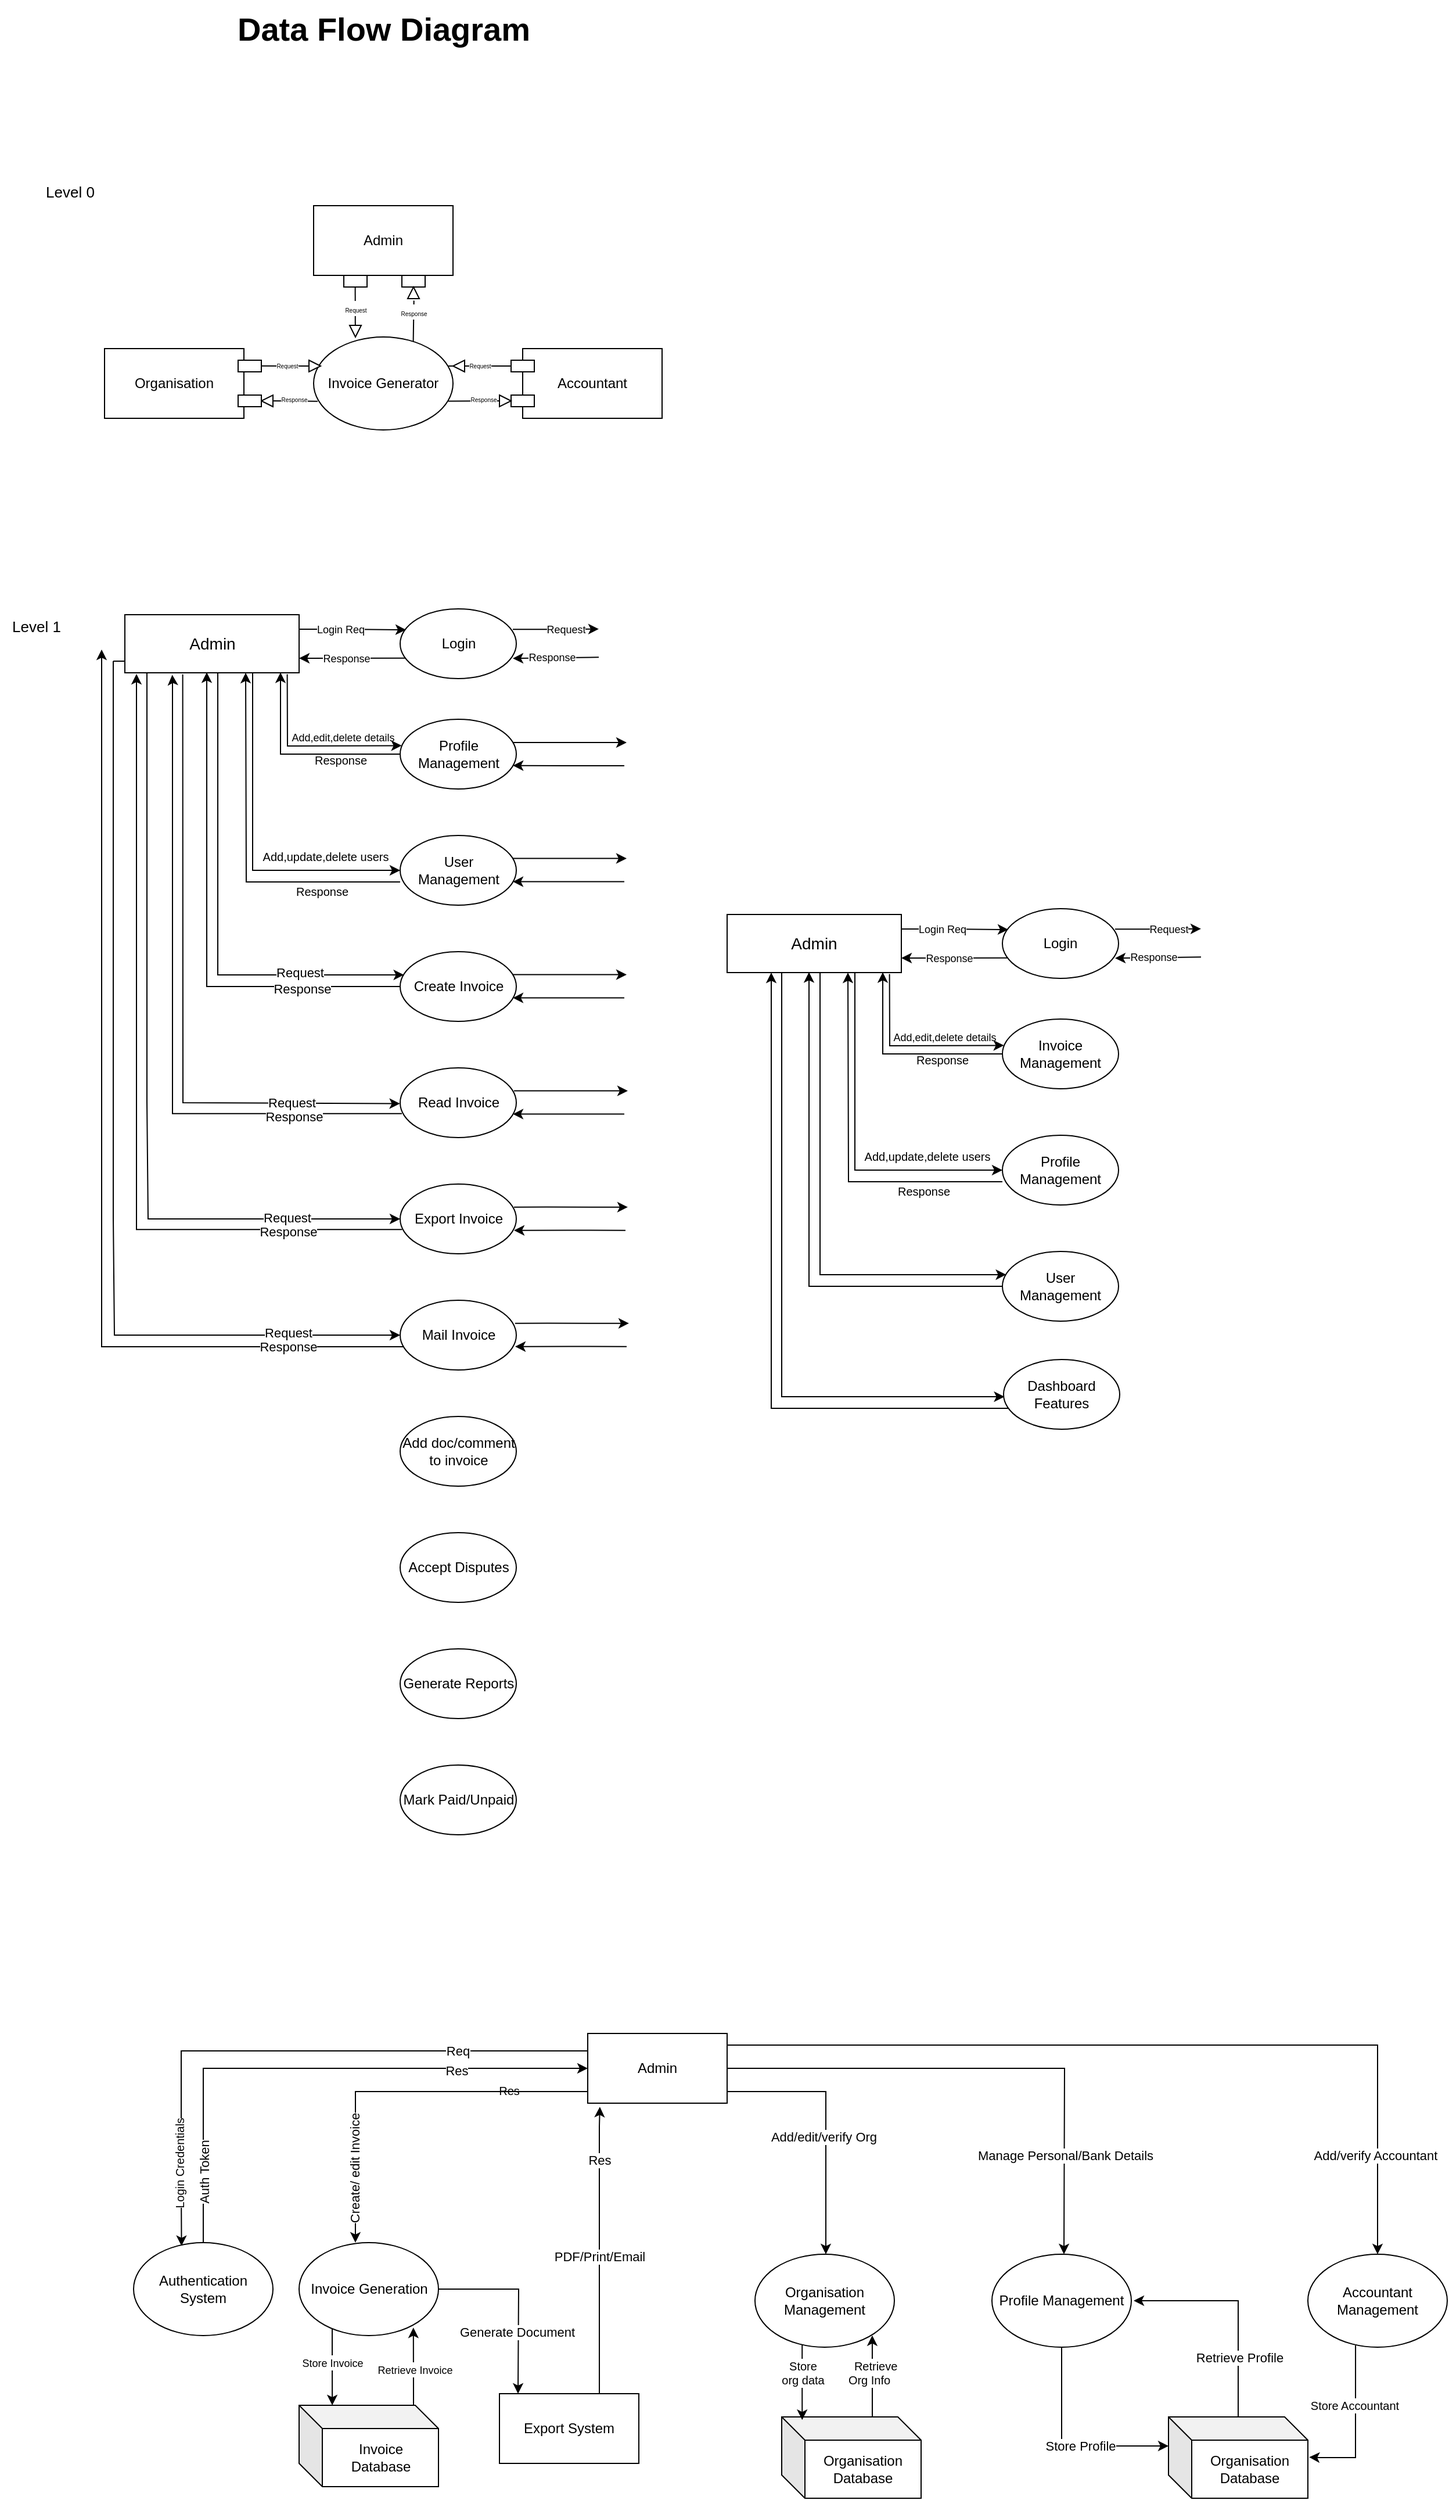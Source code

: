 <mxfile version="24.8.6">
  <diagram name="Page-1" id="Lyzm024iycyiwe9EKYkh">
    <mxGraphModel dx="1247" dy="695" grid="1" gridSize="10" guides="1" tooltips="1" connect="1" arrows="1" fold="1" page="1" pageScale="1" pageWidth="827" pageHeight="1169" math="0" shadow="0">
      <root>
        <mxCell id="0" />
        <mxCell id="1" parent="0" />
        <mxCell id="q8f1wnlti2UKm0CjRqSI-2" value="Invoice Generator" style="ellipse;whiteSpace=wrap;html=1;" parent="1" vertex="1">
          <mxGeometry x="354" y="350" width="120" height="80" as="geometry" />
        </mxCell>
        <mxCell id="q8f1wnlti2UKm0CjRqSI-3" value="Accountant" style="rounded=0;whiteSpace=wrap;html=1;" parent="1" vertex="1">
          <mxGeometry x="534" y="360" width="120" height="60" as="geometry" />
        </mxCell>
        <mxCell id="q8f1wnlti2UKm0CjRqSI-4" value="Organisation" style="rounded=0;whiteSpace=wrap;html=1;" parent="1" vertex="1">
          <mxGeometry x="174" y="360" width="120" height="60" as="geometry" />
        </mxCell>
        <mxCell id="q8f1wnlti2UKm0CjRqSI-5" value="Admin" style="rounded=0;whiteSpace=wrap;html=1;" parent="1" vertex="1">
          <mxGeometry x="354" y="237" width="120" height="60" as="geometry" />
        </mxCell>
        <mxCell id="q8f1wnlti2UKm0CjRqSI-7" value="" style="endArrow=none;html=1;rounded=0;entryX=0.029;entryY=0.692;entryDx=0;entryDy=0;entryPerimeter=0;exitX=0;exitY=0.5;exitDx=0;exitDy=0;" parent="1" source="T4crK0wRB-NICKtuuCVh-29" target="q8f1wnlti2UKm0CjRqSI-2" edge="1">
          <mxGeometry width="50" height="50" relative="1" as="geometry">
            <mxPoint x="310" y="400" as="sourcePoint" />
            <mxPoint x="304" y="400" as="targetPoint" />
          </mxGeometry>
        </mxCell>
        <mxCell id="q8f1wnlti2UKm0CjRqSI-10" value="&lt;font style=&quot;font-size: 5px;&quot;&gt;Response&lt;/font&gt;" style="edgeLabel;html=1;align=center;verticalAlign=middle;resizable=0;points=[];" parent="q8f1wnlti2UKm0CjRqSI-7" vertex="1" connectable="0">
          <mxGeometry x="-0.056" relative="1" as="geometry">
            <mxPoint y="-3" as="offset" />
          </mxGeometry>
        </mxCell>
        <mxCell id="q8f1wnlti2UKm0CjRqSI-12" value="" style="endArrow=none;html=1;rounded=0;entryX=0.016;entryY=0.621;entryDx=0;entryDy=0;entryPerimeter=0;exitX=0.966;exitY=0.69;exitDx=0;exitDy=0;exitPerimeter=0;" parent="1" edge="1" source="q8f1wnlti2UKm0CjRqSI-2">
          <mxGeometry width="50" height="50" relative="1" as="geometry">
            <mxPoint x="500" y="400" as="sourcePoint" />
            <mxPoint x="534" y="404.9" as="targetPoint" />
          </mxGeometry>
        </mxCell>
        <mxCell id="q8f1wnlti2UKm0CjRqSI-13" value="&lt;font style=&quot;font-size: 5px;&quot;&gt;Response&lt;/font&gt;" style="edgeLabel;html=1;align=center;verticalAlign=middle;resizable=0;points=[];" parent="q8f1wnlti2UKm0CjRqSI-12" vertex="1" connectable="0">
          <mxGeometry x="-0.056" relative="1" as="geometry">
            <mxPoint y="-3" as="offset" />
          </mxGeometry>
        </mxCell>
        <mxCell id="q8f1wnlti2UKm0CjRqSI-14" value="" style="endArrow=none;html=1;rounded=0;exitX=0.967;exitY=0.312;exitDx=0;exitDy=0;exitPerimeter=0;" parent="1" edge="1" source="q8f1wnlti2UKm0CjRqSI-2">
          <mxGeometry width="50" height="50" relative="1" as="geometry">
            <mxPoint x="464" y="374.96" as="sourcePoint" />
            <mxPoint x="524" y="375.04" as="targetPoint" />
          </mxGeometry>
        </mxCell>
        <mxCell id="q8f1wnlti2UKm0CjRqSI-15" value="&lt;font style=&quot;font-size: 5px;&quot;&gt;Request&lt;/font&gt;" style="edgeLabel;html=1;align=center;verticalAlign=middle;resizable=0;points=[];" parent="q8f1wnlti2UKm0CjRqSI-14" vertex="1" connectable="0">
          <mxGeometry x="-0.005" relative="1" as="geometry">
            <mxPoint y="-2" as="offset" />
          </mxGeometry>
        </mxCell>
        <mxCell id="q8f1wnlti2UKm0CjRqSI-18" value="" style="endArrow=none;html=1;rounded=0;exitX=0.375;exitY=-0.017;exitDx=0;exitDy=0;exitPerimeter=0;entryX=0.374;entryY=1.009;entryDx=0;entryDy=0;entryPerimeter=0;" parent="1" edge="1">
          <mxGeometry width="50" height="50" relative="1" as="geometry">
            <mxPoint x="389.92" y="348.1" as="sourcePoint" />
            <mxPoint x="389.8" y="302.0" as="targetPoint" />
          </mxGeometry>
        </mxCell>
        <mxCell id="q8f1wnlti2UKm0CjRqSI-19" value="&lt;font style=&quot;font-size: 5px;&quot;&gt;Request&lt;/font&gt;" style="edgeLabel;html=1;align=center;verticalAlign=middle;resizable=0;points=[];" parent="q8f1wnlti2UKm0CjRqSI-18" vertex="1" connectable="0">
          <mxGeometry x="-0.005" relative="1" as="geometry">
            <mxPoint as="offset" />
          </mxGeometry>
        </mxCell>
        <mxCell id="q8f1wnlti2UKm0CjRqSI-20" value="&lt;font style=&quot;font-size: 28px;&quot;&gt;&lt;b&gt;Data Flow Diagram&lt;/b&gt;&lt;/font&gt;" style="text;html=1;align=center;verticalAlign=middle;resizable=0;points=[];autosize=1;strokeColor=none;fillColor=none;" parent="1" vertex="1">
          <mxGeometry x="284" y="60" width="260" height="50" as="geometry" />
        </mxCell>
        <mxCell id="q8f1wnlti2UKm0CjRqSI-21" value="&lt;font style=&quot;font-size: 13px;&quot;&gt;Level 0&lt;/font&gt;" style="text;html=1;align=center;verticalAlign=middle;resizable=0;points=[];autosize=1;strokeColor=none;fillColor=none;" parent="1" vertex="1">
          <mxGeometry x="114" y="210" width="60" height="30" as="geometry" />
        </mxCell>
        <mxCell id="T4crK0wRB-NICKtuuCVh-19" value="" style="whiteSpace=wrap;html=1;" vertex="1" parent="1">
          <mxGeometry x="524" y="370" width="20" height="10" as="geometry" />
        </mxCell>
        <mxCell id="T4crK0wRB-NICKtuuCVh-20" value="" style="whiteSpace=wrap;html=1;" vertex="1" parent="1">
          <mxGeometry x="524" y="400" width="20" height="10" as="geometry" />
        </mxCell>
        <mxCell id="T4crK0wRB-NICKtuuCVh-22" value="" style="endArrow=none;html=1;rounded=0;exitX=0.997;exitY=0.667;exitDx=0;exitDy=0;exitPerimeter=0;" edge="1" parent="1" target="T4crK0wRB-NICKtuuCVh-21">
          <mxGeometry width="50" height="50" relative="1" as="geometry">
            <mxPoint x="294" y="374.92" as="sourcePoint" />
            <mxPoint x="354" y="375" as="targetPoint" />
          </mxGeometry>
        </mxCell>
        <mxCell id="T4crK0wRB-NICKtuuCVh-23" value="&lt;font style=&quot;font-size: 5px;&quot;&gt;Request&lt;/font&gt;" style="edgeLabel;html=1;align=center;verticalAlign=middle;resizable=0;points=[];" vertex="1" connectable="0" parent="T4crK0wRB-NICKtuuCVh-22">
          <mxGeometry x="-0.005" relative="1" as="geometry">
            <mxPoint x="9" y="-2" as="offset" />
          </mxGeometry>
        </mxCell>
        <mxCell id="T4crK0wRB-NICKtuuCVh-21" value="" style="triangle;whiteSpace=wrap;html=1;" vertex="1" parent="1">
          <mxGeometry x="350" y="370" width="10" height="10" as="geometry" />
        </mxCell>
        <mxCell id="T4crK0wRB-NICKtuuCVh-29" value="" style="triangle;whiteSpace=wrap;html=1;direction=west;" vertex="1" parent="1">
          <mxGeometry x="309" y="400" width="10" height="10" as="geometry" />
        </mxCell>
        <mxCell id="T4crK0wRB-NICKtuuCVh-36" value="" style="whiteSpace=wrap;html=1;" vertex="1" parent="1">
          <mxGeometry x="289" y="370" width="20" height="10" as="geometry" />
        </mxCell>
        <mxCell id="T4crK0wRB-NICKtuuCVh-37" value="" style="whiteSpace=wrap;html=1;" vertex="1" parent="1">
          <mxGeometry x="289" y="400" width="20" height="10" as="geometry" />
        </mxCell>
        <mxCell id="T4crK0wRB-NICKtuuCVh-38" value="" style="triangle;whiteSpace=wrap;html=1;" vertex="1" parent="1">
          <mxGeometry x="514" y="400" width="10" height="10" as="geometry" />
        </mxCell>
        <mxCell id="T4crK0wRB-NICKtuuCVh-39" value="" style="triangle;whiteSpace=wrap;html=1;direction=west;" vertex="1" parent="1">
          <mxGeometry x="474" y="370" width="10" height="10" as="geometry" />
        </mxCell>
        <mxCell id="T4crK0wRB-NICKtuuCVh-40" value="" style="whiteSpace=wrap;html=1;" vertex="1" parent="1">
          <mxGeometry x="430" y="297" width="20" height="10" as="geometry" />
        </mxCell>
        <mxCell id="T4crK0wRB-NICKtuuCVh-41" value="" style="whiteSpace=wrap;html=1;" vertex="1" parent="1">
          <mxGeometry x="380" y="297" width="20" height="10" as="geometry" />
        </mxCell>
        <mxCell id="T4crK0wRB-NICKtuuCVh-42" value="" style="triangle;whiteSpace=wrap;html=1;direction=south;" vertex="1" parent="1">
          <mxGeometry x="385" y="340" width="10" height="10" as="geometry" />
        </mxCell>
        <mxCell id="T4crK0wRB-NICKtuuCVh-50" value="" style="endArrow=none;html=1;rounded=0;exitX=0.715;exitY=0.049;exitDx=0;exitDy=0;exitPerimeter=0;entryX=-0.169;entryY=0.535;entryDx=0;entryDy=0;entryPerimeter=0;" edge="1" parent="1" source="q8f1wnlti2UKm0CjRqSI-2" target="T4crK0wRB-NICKtuuCVh-45">
          <mxGeometry width="50" height="50" relative="1" as="geometry">
            <mxPoint x="440" y="354" as="sourcePoint" />
            <mxPoint x="439.8" y="304.14" as="targetPoint" />
          </mxGeometry>
        </mxCell>
        <mxCell id="T4crK0wRB-NICKtuuCVh-51" value="&lt;font style=&quot;font-size: 5px;&quot;&gt;Response&lt;/font&gt;" style="edgeLabel;html=1;align=center;verticalAlign=middle;resizable=0;points=[];" vertex="1" connectable="0" parent="T4crK0wRB-NICKtuuCVh-50">
          <mxGeometry x="-0.056" relative="1" as="geometry">
            <mxPoint y="-10" as="offset" />
          </mxGeometry>
        </mxCell>
        <mxCell id="T4crK0wRB-NICKtuuCVh-45" value="" style="triangle;whiteSpace=wrap;html=1;direction=north;" vertex="1" parent="1">
          <mxGeometry x="435" y="307" width="10" height="10" as="geometry" />
        </mxCell>
        <mxCell id="T4crK0wRB-NICKtuuCVh-60" style="edgeStyle=orthogonalEdgeStyle;rounded=0;orthogonalLoop=1;jettySize=auto;html=1;exitX=1;exitY=0.25;exitDx=0;exitDy=0;entryX=0.05;entryY=0.3;entryDx=0;entryDy=0;entryPerimeter=0;" edge="1" parent="1" source="T4crK0wRB-NICKtuuCVh-58" target="T4crK0wRB-NICKtuuCVh-65">
          <mxGeometry relative="1" as="geometry">
            <mxPoint x="415.5" y="601.714" as="targetPoint" />
            <mxPoint x="345.5" y="601.5" as="sourcePoint" />
            <Array as="points">
              <mxPoint x="380.5" y="602" />
            </Array>
          </mxGeometry>
        </mxCell>
        <mxCell id="T4crK0wRB-NICKtuuCVh-67" value="&lt;font style=&quot;font-size: 9px;&quot;&gt;Login Req&lt;/font&gt;" style="edgeLabel;html=1;align=center;verticalAlign=middle;resizable=0;points=[];" vertex="1" connectable="0" parent="T4crK0wRB-NICKtuuCVh-60">
          <mxGeometry x="-0.234" relative="1" as="geometry">
            <mxPoint y="-1" as="offset" />
          </mxGeometry>
        </mxCell>
        <mxCell id="T4crK0wRB-NICKtuuCVh-58" value="&lt;font style=&quot;font-size: 14px;&quot;&gt;Admin&lt;/font&gt;" style="rounded=0;whiteSpace=wrap;html=1;" vertex="1" parent="1">
          <mxGeometry x="191.5" y="589" width="150" height="50" as="geometry" />
        </mxCell>
        <mxCell id="T4crK0wRB-NICKtuuCVh-65" value="Login" style="ellipse;whiteSpace=wrap;html=1;" vertex="1" parent="1">
          <mxGeometry x="428.5" y="584" width="100" height="60" as="geometry" />
        </mxCell>
        <mxCell id="T4crK0wRB-NICKtuuCVh-66" value="" style="endArrow=classic;html=1;rounded=0;exitX=0.042;exitY=0.707;exitDx=0;exitDy=0;exitPerimeter=0;entryX=1;entryY=0.75;entryDx=0;entryDy=0;" edge="1" parent="1" source="T4crK0wRB-NICKtuuCVh-65" target="T4crK0wRB-NICKtuuCVh-58">
          <mxGeometry width="50" height="50" relative="1" as="geometry">
            <mxPoint x="531.5" y="759" as="sourcePoint" />
            <mxPoint x="581.5" y="709" as="targetPoint" />
          </mxGeometry>
        </mxCell>
        <mxCell id="T4crK0wRB-NICKtuuCVh-68" value="&lt;font style=&quot;font-size: 9px;&quot;&gt;Response&lt;/font&gt;" style="edgeLabel;html=1;align=center;verticalAlign=middle;resizable=0;points=[];" vertex="1" connectable="0" parent="T4crK0wRB-NICKtuuCVh-66">
          <mxGeometry x="0.102" relative="1" as="geometry">
            <mxPoint y="-1" as="offset" />
          </mxGeometry>
        </mxCell>
        <mxCell id="T4crK0wRB-NICKtuuCVh-73" style="edgeStyle=orthogonalEdgeStyle;rounded=0;orthogonalLoop=1;jettySize=auto;html=1;exitX=1;exitY=0.25;exitDx=0;exitDy=0;" edge="1" parent="1">
          <mxGeometry relative="1" as="geometry">
            <mxPoint x="599.5" y="601.354" as="targetPoint" />
            <mxPoint x="525.5" y="601.64" as="sourcePoint" />
            <Array as="points">
              <mxPoint x="564.5" y="601.64" />
            </Array>
          </mxGeometry>
        </mxCell>
        <mxCell id="T4crK0wRB-NICKtuuCVh-74" value="&lt;font style=&quot;font-size: 9px;&quot;&gt;Request&lt;/font&gt;" style="edgeLabel;html=1;align=center;verticalAlign=middle;resizable=0;points=[];" vertex="1" connectable="0" parent="T4crK0wRB-NICKtuuCVh-73">
          <mxGeometry x="-0.234" relative="1" as="geometry">
            <mxPoint x="17" y="-1" as="offset" />
          </mxGeometry>
        </mxCell>
        <mxCell id="T4crK0wRB-NICKtuuCVh-75" value="" style="endArrow=classic;html=1;rounded=0;exitX=0.042;exitY=0.707;exitDx=0;exitDy=0;exitPerimeter=0;entryX=1;entryY=0.75;entryDx=0;entryDy=0;" edge="1" parent="1">
          <mxGeometry width="50" height="50" relative="1" as="geometry">
            <mxPoint x="599.5" y="625.64" as="sourcePoint" />
            <mxPoint x="525.5" y="626.64" as="targetPoint" />
          </mxGeometry>
        </mxCell>
        <mxCell id="T4crK0wRB-NICKtuuCVh-76" value="&lt;font style=&quot;font-size: 9px;&quot;&gt;Response&lt;/font&gt;" style="edgeLabel;html=1;align=center;verticalAlign=middle;resizable=0;points=[];" vertex="1" connectable="0" parent="T4crK0wRB-NICKtuuCVh-75">
          <mxGeometry x="0.102" relative="1" as="geometry">
            <mxPoint y="-1" as="offset" />
          </mxGeometry>
        </mxCell>
        <mxCell id="T4crK0wRB-NICKtuuCVh-77" value="Create Invoice" style="ellipse;whiteSpace=wrap;html=1;" vertex="1" parent="1">
          <mxGeometry x="428.5" y="879" width="100" height="60" as="geometry" />
        </mxCell>
        <mxCell id="T4crK0wRB-NICKtuuCVh-78" value="Read Invoice" style="ellipse;whiteSpace=wrap;html=1;" vertex="1" parent="1">
          <mxGeometry x="428.5" y="979" width="100" height="60" as="geometry" />
        </mxCell>
        <mxCell id="T4crK0wRB-NICKtuuCVh-80" value="Export Invoice" style="ellipse;whiteSpace=wrap;html=1;" vertex="1" parent="1">
          <mxGeometry x="428.5" y="1079" width="100" height="60" as="geometry" />
        </mxCell>
        <mxCell id="T4crK0wRB-NICKtuuCVh-81" value="Mail Invoice" style="ellipse;whiteSpace=wrap;html=1;" vertex="1" parent="1">
          <mxGeometry x="428.5" y="1179" width="100" height="60" as="geometry" />
        </mxCell>
        <mxCell id="T4crK0wRB-NICKtuuCVh-82" value="Add doc/comment&lt;div&gt;to invoice&lt;/div&gt;" style="ellipse;whiteSpace=wrap;html=1;" vertex="1" parent="1">
          <mxGeometry x="428.5" y="1279" width="100" height="60" as="geometry" />
        </mxCell>
        <mxCell id="T4crK0wRB-NICKtuuCVh-83" value="Accept Disputes" style="ellipse;whiteSpace=wrap;html=1;" vertex="1" parent="1">
          <mxGeometry x="428.5" y="1379" width="100" height="60" as="geometry" />
        </mxCell>
        <mxCell id="T4crK0wRB-NICKtuuCVh-84" value="Generate Reports" style="ellipse;whiteSpace=wrap;html=1;" vertex="1" parent="1">
          <mxGeometry x="428.5" y="1479" width="100" height="60" as="geometry" />
        </mxCell>
        <mxCell id="T4crK0wRB-NICKtuuCVh-85" value="Mark Paid/Unpaid" style="ellipse;whiteSpace=wrap;html=1;" vertex="1" parent="1">
          <mxGeometry x="428.5" y="1579" width="100" height="60" as="geometry" />
        </mxCell>
        <mxCell id="T4crK0wRB-NICKtuuCVh-92" style="edgeStyle=orthogonalEdgeStyle;rounded=0;orthogonalLoop=1;jettySize=auto;html=1;entryX=0.896;entryY=0.994;entryDx=0;entryDy=0;entryPerimeter=0;exitX=0;exitY=0.5;exitDx=0;exitDy=0;" edge="1" parent="1" source="T4crK0wRB-NICKtuuCVh-89" target="T4crK0wRB-NICKtuuCVh-58">
          <mxGeometry relative="1" as="geometry">
            <mxPoint x="315.5" y="639" as="targetPoint" />
            <mxPoint x="415.5" y="709" as="sourcePoint" />
            <Array as="points">
              <mxPoint x="325.5" y="709" />
              <mxPoint x="325.5" y="639" />
            </Array>
          </mxGeometry>
        </mxCell>
        <mxCell id="T4crK0wRB-NICKtuuCVh-161" style="edgeStyle=orthogonalEdgeStyle;rounded=0;orthogonalLoop=1;jettySize=auto;html=1;" edge="1" parent="1" source="T4crK0wRB-NICKtuuCVh-89">
          <mxGeometry relative="1" as="geometry">
            <mxPoint x="623.5" y="699" as="targetPoint" />
            <Array as="points">
              <mxPoint x="553.5" y="699" />
              <mxPoint x="553.5" y="699" />
            </Array>
          </mxGeometry>
        </mxCell>
        <mxCell id="T4crK0wRB-NICKtuuCVh-162" style="edgeStyle=orthogonalEdgeStyle;rounded=0;orthogonalLoop=1;jettySize=auto;html=1;entryX=0.991;entryY=0.664;entryDx=0;entryDy=0;entryPerimeter=0;" edge="1" parent="1">
          <mxGeometry relative="1" as="geometry">
            <mxPoint x="525.6" y="718.84" as="targetPoint" />
            <mxPoint x="621.5" y="719" as="sourcePoint" />
            <Array as="points">
              <mxPoint x="571.5" y="719" />
              <mxPoint x="571.5" y="719" />
            </Array>
          </mxGeometry>
        </mxCell>
        <mxCell id="T4crK0wRB-NICKtuuCVh-89" value="Profile Management" style="ellipse;whiteSpace=wrap;html=1;" vertex="1" parent="1">
          <mxGeometry x="428.5" y="679" width="100" height="60" as="geometry" />
        </mxCell>
        <mxCell id="T4crK0wRB-NICKtuuCVh-90" value="User&lt;div&gt;Management&lt;/div&gt;" style="ellipse;whiteSpace=wrap;html=1;" vertex="1" parent="1">
          <mxGeometry x="428.5" y="779" width="100" height="60" as="geometry" />
        </mxCell>
        <mxCell id="T4crK0wRB-NICKtuuCVh-91" value="" style="endArrow=classic;html=1;rounded=0;exitX=0.932;exitY=1.024;exitDx=0;exitDy=0;exitPerimeter=0;entryX=0.013;entryY=0.378;entryDx=0;entryDy=0;entryPerimeter=0;" edge="1" parent="1" source="T4crK0wRB-NICKtuuCVh-58" target="T4crK0wRB-NICKtuuCVh-89">
          <mxGeometry width="50" height="50" relative="1" as="geometry">
            <mxPoint x="331.15" y="644" as="sourcePoint" />
            <mxPoint x="411.5" y="701.98" as="targetPoint" />
            <Array as="points">
              <mxPoint x="331.5" y="702" />
            </Array>
          </mxGeometry>
        </mxCell>
        <mxCell id="T4crK0wRB-NICKtuuCVh-97" style="edgeStyle=orthogonalEdgeStyle;rounded=0;orthogonalLoop=1;jettySize=auto;html=1;entryX=0.8;entryY=1;entryDx=0;entryDy=0;entryPerimeter=0;exitX=0;exitY=0.667;exitDx=0;exitDy=0;exitPerimeter=0;" edge="1" parent="1" source="T4crK0wRB-NICKtuuCVh-90">
          <mxGeometry relative="1" as="geometry">
            <mxPoint x="295.5" y="639" as="targetPoint" />
            <mxPoint x="415.5" y="819.02" as="sourcePoint" />
          </mxGeometry>
        </mxCell>
        <mxCell id="T4crK0wRB-NICKtuuCVh-98" value="" style="endArrow=classic;html=1;rounded=0;exitX=0.9;exitY=1;exitDx=0;exitDy=0;exitPerimeter=0;entryX=0;entryY=0.5;entryDx=0;entryDy=0;" edge="1" parent="1" target="T4crK0wRB-NICKtuuCVh-90">
          <mxGeometry width="50" height="50" relative="1" as="geometry">
            <mxPoint x="301.5" y="639" as="sourcePoint" />
            <mxPoint x="391.5" y="809" as="targetPoint" />
            <Array as="points">
              <mxPoint x="301.5" y="809" />
            </Array>
          </mxGeometry>
        </mxCell>
        <mxCell id="T4crK0wRB-NICKtuuCVh-102" style="edgeStyle=orthogonalEdgeStyle;rounded=0;orthogonalLoop=1;jettySize=auto;html=1;entryX=0.47;entryY=0.993;entryDx=0;entryDy=0;entryPerimeter=0;exitX=0;exitY=0.5;exitDx=0;exitDy=0;" edge="1" parent="1" source="T4crK0wRB-NICKtuuCVh-77" target="T4crK0wRB-NICKtuuCVh-58">
          <mxGeometry relative="1" as="geometry">
            <mxPoint x="261.5" y="639" as="targetPoint" />
            <mxPoint x="423.5" y="909" as="sourcePoint" />
            <Array as="points">
              <mxPoint x="262.5" y="909" />
            </Array>
          </mxGeometry>
        </mxCell>
        <mxCell id="T4crK0wRB-NICKtuuCVh-152" value="Response" style="edgeLabel;html=1;align=center;verticalAlign=middle;resizable=0;points=[];" vertex="1" connectable="0" parent="T4crK0wRB-NICKtuuCVh-102">
          <mxGeometry x="-0.614" y="2" relative="1" as="geometry">
            <mxPoint as="offset" />
          </mxGeometry>
        </mxCell>
        <mxCell id="T4crK0wRB-NICKtuuCVh-103" value="" style="endArrow=classic;html=1;rounded=0;entryX=0.033;entryY=0.333;entryDx=0;entryDy=0;entryPerimeter=0;" edge="1" parent="1" target="T4crK0wRB-NICKtuuCVh-77">
          <mxGeometry width="50" height="50" relative="1" as="geometry">
            <mxPoint x="271.5" y="639" as="sourcePoint" />
            <mxPoint x="411.5" y="899" as="targetPoint" />
            <Array as="points">
              <mxPoint x="271.5" y="899" />
            </Array>
          </mxGeometry>
        </mxCell>
        <mxCell id="T4crK0wRB-NICKtuuCVh-153" value="Request" style="edgeLabel;html=1;align=center;verticalAlign=middle;resizable=0;points=[];" vertex="1" connectable="0" parent="T4crK0wRB-NICKtuuCVh-103">
          <mxGeometry x="0.57" y="2" relative="1" as="geometry">
            <mxPoint as="offset" />
          </mxGeometry>
        </mxCell>
        <mxCell id="T4crK0wRB-NICKtuuCVh-104" style="edgeStyle=orthogonalEdgeStyle;rounded=0;orthogonalLoop=1;jettySize=auto;html=1;entryX=0.272;entryY=1.036;entryDx=0;entryDy=0;entryPerimeter=0;exitX=0.015;exitY=0.656;exitDx=0;exitDy=0;exitPerimeter=0;" edge="1" parent="1" source="T4crK0wRB-NICKtuuCVh-78" target="T4crK0wRB-NICKtuuCVh-58">
          <mxGeometry relative="1" as="geometry">
            <mxPoint x="231.5" y="644" as="targetPoint" />
            <mxPoint x="411.5" y="1019" as="sourcePoint" />
            <Array as="points">
              <mxPoint x="232.5" y="1018" />
              <mxPoint x="232.5" y="644" />
              <mxPoint x="232.5" y="644" />
            </Array>
          </mxGeometry>
        </mxCell>
        <mxCell id="T4crK0wRB-NICKtuuCVh-155" value="Response" style="edgeLabel;html=1;align=center;verticalAlign=middle;resizable=0;points=[];" vertex="1" connectable="0" parent="T4crK0wRB-NICKtuuCVh-104">
          <mxGeometry x="-0.674" y="2" relative="1" as="geometry">
            <mxPoint as="offset" />
          </mxGeometry>
        </mxCell>
        <mxCell id="T4crK0wRB-NICKtuuCVh-105" value="" style="endArrow=classic;html=1;rounded=0;entryX=-0.002;entryY=0.513;entryDx=0;entryDy=0;entryPerimeter=0;exitX=0.332;exitY=1.028;exitDx=0;exitDy=0;exitPerimeter=0;" edge="1" parent="1" source="T4crK0wRB-NICKtuuCVh-58" target="T4crK0wRB-NICKtuuCVh-78">
          <mxGeometry width="50" height="50" relative="1" as="geometry">
            <mxPoint x="241.5" y="644" as="sourcePoint" />
            <mxPoint x="381.5" y="904" as="targetPoint" />
            <Array as="points">
              <mxPoint x="241.5" y="1009" />
            </Array>
          </mxGeometry>
        </mxCell>
        <mxCell id="T4crK0wRB-NICKtuuCVh-154" value="Request" style="edgeLabel;html=1;align=center;verticalAlign=middle;resizable=0;points=[];" vertex="1" connectable="0" parent="T4crK0wRB-NICKtuuCVh-105">
          <mxGeometry x="0.662" y="1" relative="1" as="geometry">
            <mxPoint as="offset" />
          </mxGeometry>
        </mxCell>
        <mxCell id="T4crK0wRB-NICKtuuCVh-108" style="edgeStyle=orthogonalEdgeStyle;rounded=0;orthogonalLoop=1;jettySize=auto;html=1;entryX=0.272;entryY=1.036;entryDx=0;entryDy=0;entryPerimeter=0;exitX=0.017;exitY=0.652;exitDx=0;exitDy=0;exitPerimeter=0;" edge="1" parent="1" source="T4crK0wRB-NICKtuuCVh-80">
          <mxGeometry relative="1" as="geometry">
            <mxPoint x="201.5" y="640" as="targetPoint" />
            <mxPoint x="401.5" y="1129" as="sourcePoint" />
            <Array as="points">
              <mxPoint x="201.5" y="1118" />
            </Array>
          </mxGeometry>
        </mxCell>
        <mxCell id="T4crK0wRB-NICKtuuCVh-157" value="Response" style="edgeLabel;html=1;align=center;verticalAlign=middle;resizable=0;points=[];" vertex="1" connectable="0" parent="T4crK0wRB-NICKtuuCVh-108">
          <mxGeometry x="-0.721" y="2" relative="1" as="geometry">
            <mxPoint as="offset" />
          </mxGeometry>
        </mxCell>
        <mxCell id="T4crK0wRB-NICKtuuCVh-109" value="" style="endArrow=classic;html=1;rounded=0;entryX=0;entryY=0.5;entryDx=0;entryDy=0;exitX=0.332;exitY=1.028;exitDx=0;exitDy=0;exitPerimeter=0;" edge="1" parent="1" target="T4crK0wRB-NICKtuuCVh-80">
          <mxGeometry width="50" height="50" relative="1" as="geometry">
            <mxPoint x="210.5" y="639" as="sourcePoint" />
            <mxPoint x="377.5" y="1009" as="targetPoint" />
            <Array as="points">
              <mxPoint x="210.5" y="1008" />
              <mxPoint x="211.5" y="1109" />
              <mxPoint x="291.5" y="1109" />
            </Array>
          </mxGeometry>
        </mxCell>
        <mxCell id="T4crK0wRB-NICKtuuCVh-156" value="Request" style="edgeLabel;html=1;align=center;verticalAlign=middle;resizable=0;points=[];" vertex="1" connectable="0" parent="T4crK0wRB-NICKtuuCVh-109">
          <mxGeometry x="0.716" y="1" relative="1" as="geometry">
            <mxPoint as="offset" />
          </mxGeometry>
        </mxCell>
        <mxCell id="T4crK0wRB-NICKtuuCVh-110" style="edgeStyle=orthogonalEdgeStyle;rounded=0;orthogonalLoop=1;jettySize=auto;html=1;exitX=0.028;exitY=0.666;exitDx=0;exitDy=0;exitPerimeter=0;" edge="1" parent="1" source="T4crK0wRB-NICKtuuCVh-81">
          <mxGeometry relative="1" as="geometry">
            <mxPoint x="171.5" y="619" as="targetPoint" />
            <mxPoint x="411.5" y="1219" as="sourcePoint" />
            <Array as="points">
              <mxPoint x="171.5" y="1219" />
            </Array>
          </mxGeometry>
        </mxCell>
        <mxCell id="T4crK0wRB-NICKtuuCVh-159" value="Response" style="edgeLabel;html=1;align=center;verticalAlign=middle;resizable=0;points=[];" vertex="1" connectable="0" parent="T4crK0wRB-NICKtuuCVh-110">
          <mxGeometry x="-0.768" relative="1" as="geometry">
            <mxPoint as="offset" />
          </mxGeometry>
        </mxCell>
        <mxCell id="T4crK0wRB-NICKtuuCVh-111" value="" style="endArrow=classic;html=1;rounded=0;entryX=0;entryY=0.5;entryDx=0;entryDy=0;" edge="1" parent="1" target="T4crK0wRB-NICKtuuCVh-81">
          <mxGeometry width="50" height="50" relative="1" as="geometry">
            <mxPoint x="181.5" y="629" as="sourcePoint" />
            <mxPoint x="382.5" y="1209" as="targetPoint" />
            <Array as="points">
              <mxPoint x="181.5" y="1108" />
              <mxPoint x="182.5" y="1209" />
              <mxPoint x="262.5" y="1209" />
            </Array>
          </mxGeometry>
        </mxCell>
        <mxCell id="T4crK0wRB-NICKtuuCVh-158" value="Request" style="edgeLabel;html=1;align=center;verticalAlign=middle;resizable=0;points=[];" vertex="1" connectable="0" parent="T4crK0wRB-NICKtuuCVh-111">
          <mxGeometry x="0.765" y="-1" relative="1" as="geometry">
            <mxPoint y="-3" as="offset" />
          </mxGeometry>
        </mxCell>
        <mxCell id="T4crK0wRB-NICKtuuCVh-116" value="" style="endArrow=none;html=1;rounded=0;entryX=0;entryY=0.8;entryDx=0;entryDy=0;entryPerimeter=0;" edge="1" parent="1" target="T4crK0wRB-NICKtuuCVh-58">
          <mxGeometry width="50" height="50" relative="1" as="geometry">
            <mxPoint x="181.5" y="629" as="sourcePoint" />
            <mxPoint x="171.5" y="609" as="targetPoint" />
          </mxGeometry>
        </mxCell>
        <mxCell id="T4crK0wRB-NICKtuuCVh-121" value="&lt;font style=&quot;font-size: 9px;&quot;&gt;Add,edit,delete details&lt;/font&gt;" style="text;html=1;align=center;verticalAlign=middle;resizable=0;points=[];autosize=1;strokeColor=none;fillColor=none;" vertex="1" parent="1">
          <mxGeometry x="328.5" y="679" width="100" height="30" as="geometry" />
        </mxCell>
        <mxCell id="T4crK0wRB-NICKtuuCVh-122" value="&lt;font style=&quot;font-size: 10px;&quot;&gt;Response&lt;/font&gt;" style="text;html=1;align=center;verticalAlign=middle;resizable=0;points=[];autosize=1;strokeColor=none;fillColor=none;" vertex="1" parent="1">
          <mxGeometry x="346.5" y="699" width="60" height="30" as="geometry" />
        </mxCell>
        <mxCell id="T4crK0wRB-NICKtuuCVh-123" value="&lt;span style=&quot;font-size: 10px;&quot;&gt;Add,update,delete users&lt;/span&gt;" style="text;html=1;align=center;verticalAlign=middle;resizable=0;points=[];autosize=1;strokeColor=none;fillColor=none;" vertex="1" parent="1">
          <mxGeometry x="303.5" y="782" width="120" height="30" as="geometry" />
        </mxCell>
        <mxCell id="T4crK0wRB-NICKtuuCVh-124" value="&lt;font style=&quot;font-size: 10px;&quot;&gt;Response&lt;/font&gt;" style="text;html=1;align=center;verticalAlign=middle;resizable=0;points=[];autosize=1;strokeColor=none;fillColor=none;" vertex="1" parent="1">
          <mxGeometry x="330.5" y="812" width="60" height="30" as="geometry" />
        </mxCell>
        <mxCell id="T4crK0wRB-NICKtuuCVh-125" style="edgeStyle=orthogonalEdgeStyle;rounded=0;orthogonalLoop=1;jettySize=auto;html=1;exitX=1;exitY=0.25;exitDx=0;exitDy=0;entryX=0.05;entryY=0.3;entryDx=0;entryDy=0;entryPerimeter=0;" edge="1" parent="1" source="T4crK0wRB-NICKtuuCVh-127" target="T4crK0wRB-NICKtuuCVh-128">
          <mxGeometry relative="1" as="geometry">
            <mxPoint x="934" y="859.714" as="targetPoint" />
            <mxPoint x="864" y="859.5" as="sourcePoint" />
            <Array as="points">
              <mxPoint x="899" y="860" />
            </Array>
          </mxGeometry>
        </mxCell>
        <mxCell id="T4crK0wRB-NICKtuuCVh-126" value="&lt;font style=&quot;font-size: 9px;&quot;&gt;Login Req&lt;/font&gt;" style="edgeLabel;html=1;align=center;verticalAlign=middle;resizable=0;points=[];" vertex="1" connectable="0" parent="T4crK0wRB-NICKtuuCVh-125">
          <mxGeometry x="-0.234" relative="1" as="geometry">
            <mxPoint y="-1" as="offset" />
          </mxGeometry>
        </mxCell>
        <mxCell id="T4crK0wRB-NICKtuuCVh-127" value="&lt;font style=&quot;font-size: 14px;&quot;&gt;Admin&lt;/font&gt;" style="rounded=0;whiteSpace=wrap;html=1;" vertex="1" parent="1">
          <mxGeometry x="710" y="847" width="150" height="50" as="geometry" />
        </mxCell>
        <mxCell id="T4crK0wRB-NICKtuuCVh-128" value="Login" style="ellipse;whiteSpace=wrap;html=1;" vertex="1" parent="1">
          <mxGeometry x="947" y="842" width="100" height="60" as="geometry" />
        </mxCell>
        <mxCell id="T4crK0wRB-NICKtuuCVh-129" value="" style="endArrow=classic;html=1;rounded=0;exitX=0.042;exitY=0.707;exitDx=0;exitDy=0;exitPerimeter=0;entryX=1;entryY=0.75;entryDx=0;entryDy=0;" edge="1" parent="1" source="T4crK0wRB-NICKtuuCVh-128" target="T4crK0wRB-NICKtuuCVh-127">
          <mxGeometry width="50" height="50" relative="1" as="geometry">
            <mxPoint x="1050" y="1017" as="sourcePoint" />
            <mxPoint x="1100" y="967" as="targetPoint" />
          </mxGeometry>
        </mxCell>
        <mxCell id="T4crK0wRB-NICKtuuCVh-130" value="&lt;font style=&quot;font-size: 9px;&quot;&gt;Response&lt;/font&gt;" style="edgeLabel;html=1;align=center;verticalAlign=middle;resizable=0;points=[];" vertex="1" connectable="0" parent="T4crK0wRB-NICKtuuCVh-129">
          <mxGeometry x="0.102" relative="1" as="geometry">
            <mxPoint y="-1" as="offset" />
          </mxGeometry>
        </mxCell>
        <mxCell id="T4crK0wRB-NICKtuuCVh-131" style="edgeStyle=orthogonalEdgeStyle;rounded=0;orthogonalLoop=1;jettySize=auto;html=1;exitX=1;exitY=0.25;exitDx=0;exitDy=0;" edge="1" parent="1">
          <mxGeometry relative="1" as="geometry">
            <mxPoint x="1118" y="859.354" as="targetPoint" />
            <mxPoint x="1044" y="859.64" as="sourcePoint" />
            <Array as="points">
              <mxPoint x="1083" y="859.64" />
            </Array>
          </mxGeometry>
        </mxCell>
        <mxCell id="T4crK0wRB-NICKtuuCVh-132" value="&lt;font style=&quot;font-size: 9px;&quot;&gt;Request&lt;/font&gt;" style="edgeLabel;html=1;align=center;verticalAlign=middle;resizable=0;points=[];" vertex="1" connectable="0" parent="T4crK0wRB-NICKtuuCVh-131">
          <mxGeometry x="-0.234" relative="1" as="geometry">
            <mxPoint x="17" y="-1" as="offset" />
          </mxGeometry>
        </mxCell>
        <mxCell id="T4crK0wRB-NICKtuuCVh-133" value="" style="endArrow=classic;html=1;rounded=0;exitX=0.042;exitY=0.707;exitDx=0;exitDy=0;exitPerimeter=0;entryX=1;entryY=0.75;entryDx=0;entryDy=0;" edge="1" parent="1">
          <mxGeometry width="50" height="50" relative="1" as="geometry">
            <mxPoint x="1118" y="883.64" as="sourcePoint" />
            <mxPoint x="1044" y="884.64" as="targetPoint" />
          </mxGeometry>
        </mxCell>
        <mxCell id="T4crK0wRB-NICKtuuCVh-134" value="&lt;font style=&quot;font-size: 9px;&quot;&gt;Response&lt;/font&gt;" style="edgeLabel;html=1;align=center;verticalAlign=middle;resizable=0;points=[];" vertex="1" connectable="0" parent="T4crK0wRB-NICKtuuCVh-133">
          <mxGeometry x="0.102" relative="1" as="geometry">
            <mxPoint y="-1" as="offset" />
          </mxGeometry>
        </mxCell>
        <mxCell id="T4crK0wRB-NICKtuuCVh-135" value="User&lt;div&gt;Management&lt;/div&gt;" style="ellipse;whiteSpace=wrap;html=1;" vertex="1" parent="1">
          <mxGeometry x="947" y="1137" width="100" height="60" as="geometry" />
        </mxCell>
        <mxCell id="T4crK0wRB-NICKtuuCVh-136" style="edgeStyle=orthogonalEdgeStyle;rounded=0;orthogonalLoop=1;jettySize=auto;html=1;entryX=0.896;entryY=0.994;entryDx=0;entryDy=0;entryPerimeter=0;exitX=0;exitY=0.5;exitDx=0;exitDy=0;" edge="1" parent="1" source="T4crK0wRB-NICKtuuCVh-137" target="T4crK0wRB-NICKtuuCVh-127">
          <mxGeometry relative="1" as="geometry">
            <mxPoint x="834" y="897" as="targetPoint" />
            <mxPoint x="934" y="967" as="sourcePoint" />
            <Array as="points">
              <mxPoint x="844" y="967" />
              <mxPoint x="844" y="897" />
            </Array>
          </mxGeometry>
        </mxCell>
        <mxCell id="T4crK0wRB-NICKtuuCVh-137" value="Invoice&lt;div&gt;Management&lt;/div&gt;" style="ellipse;whiteSpace=wrap;html=1;" vertex="1" parent="1">
          <mxGeometry x="947" y="937" width="100" height="60" as="geometry" />
        </mxCell>
        <mxCell id="T4crK0wRB-NICKtuuCVh-138" value="Profile Management" style="ellipse;whiteSpace=wrap;html=1;" vertex="1" parent="1">
          <mxGeometry x="947" y="1037" width="100" height="60" as="geometry" />
        </mxCell>
        <mxCell id="T4crK0wRB-NICKtuuCVh-139" value="" style="endArrow=classic;html=1;rounded=0;exitX=0.932;exitY=1.024;exitDx=0;exitDy=0;exitPerimeter=0;entryX=0.013;entryY=0.378;entryDx=0;entryDy=0;entryPerimeter=0;" edge="1" parent="1" source="T4crK0wRB-NICKtuuCVh-127" target="T4crK0wRB-NICKtuuCVh-137">
          <mxGeometry width="50" height="50" relative="1" as="geometry">
            <mxPoint x="849.65" y="902" as="sourcePoint" />
            <mxPoint x="930" y="959.98" as="targetPoint" />
            <Array as="points">
              <mxPoint x="850" y="960" />
            </Array>
          </mxGeometry>
        </mxCell>
        <mxCell id="T4crK0wRB-NICKtuuCVh-140" style="edgeStyle=orthogonalEdgeStyle;rounded=0;orthogonalLoop=1;jettySize=auto;html=1;entryX=0.8;entryY=1;entryDx=0;entryDy=0;entryPerimeter=0;exitX=0;exitY=0.667;exitDx=0;exitDy=0;exitPerimeter=0;" edge="1" parent="1" source="T4crK0wRB-NICKtuuCVh-138">
          <mxGeometry relative="1" as="geometry">
            <mxPoint x="814" y="897" as="targetPoint" />
            <mxPoint x="934" y="1077.02" as="sourcePoint" />
          </mxGeometry>
        </mxCell>
        <mxCell id="T4crK0wRB-NICKtuuCVh-141" value="" style="endArrow=classic;html=1;rounded=0;exitX=0.9;exitY=1;exitDx=0;exitDy=0;exitPerimeter=0;entryX=0;entryY=0.5;entryDx=0;entryDy=0;" edge="1" parent="1" target="T4crK0wRB-NICKtuuCVh-138">
          <mxGeometry width="50" height="50" relative="1" as="geometry">
            <mxPoint x="820" y="897" as="sourcePoint" />
            <mxPoint x="910" y="1067" as="targetPoint" />
            <Array as="points">
              <mxPoint x="820" y="1067" />
            </Array>
          </mxGeometry>
        </mxCell>
        <mxCell id="T4crK0wRB-NICKtuuCVh-142" style="edgeStyle=orthogonalEdgeStyle;rounded=0;orthogonalLoop=1;jettySize=auto;html=1;entryX=0.47;entryY=0.993;entryDx=0;entryDy=0;entryPerimeter=0;exitX=0;exitY=0.5;exitDx=0;exitDy=0;" edge="1" parent="1" source="T4crK0wRB-NICKtuuCVh-135" target="T4crK0wRB-NICKtuuCVh-127">
          <mxGeometry relative="1" as="geometry">
            <mxPoint x="780" y="897" as="targetPoint" />
            <mxPoint x="942" y="1167" as="sourcePoint" />
            <Array as="points">
              <mxPoint x="781" y="1167" />
            </Array>
          </mxGeometry>
        </mxCell>
        <mxCell id="T4crK0wRB-NICKtuuCVh-143" value="" style="endArrow=classic;html=1;rounded=0;entryX=0.033;entryY=0.333;entryDx=0;entryDy=0;entryPerimeter=0;" edge="1" parent="1" target="T4crK0wRB-NICKtuuCVh-135">
          <mxGeometry width="50" height="50" relative="1" as="geometry">
            <mxPoint x="790" y="897" as="sourcePoint" />
            <mxPoint x="930" y="1157" as="targetPoint" />
            <Array as="points">
              <mxPoint x="790" y="1157" />
            </Array>
          </mxGeometry>
        </mxCell>
        <mxCell id="T4crK0wRB-NICKtuuCVh-145" value="&lt;font style=&quot;font-size: 9px;&quot;&gt;Add,edit,delete details&lt;/font&gt;" style="text;html=1;align=center;verticalAlign=middle;resizable=0;points=[];autosize=1;strokeColor=none;fillColor=none;" vertex="1" parent="1">
          <mxGeometry x="847" y="937" width="100" height="30" as="geometry" />
        </mxCell>
        <mxCell id="T4crK0wRB-NICKtuuCVh-146" value="&lt;font style=&quot;font-size: 10px;&quot;&gt;Response&lt;/font&gt;" style="text;html=1;align=center;verticalAlign=middle;resizable=0;points=[];autosize=1;strokeColor=none;fillColor=none;" vertex="1" parent="1">
          <mxGeometry x="865" y="957" width="60" height="30" as="geometry" />
        </mxCell>
        <mxCell id="T4crK0wRB-NICKtuuCVh-147" value="&lt;span style=&quot;font-size: 10px;&quot;&gt;Add,update,delete users&lt;/span&gt;" style="text;html=1;align=center;verticalAlign=middle;resizable=0;points=[];autosize=1;strokeColor=none;fillColor=none;" vertex="1" parent="1">
          <mxGeometry x="822" y="1040" width="120" height="30" as="geometry" />
        </mxCell>
        <mxCell id="T4crK0wRB-NICKtuuCVh-148" value="&lt;font style=&quot;font-size: 10px;&quot;&gt;Response&lt;/font&gt;" style="text;html=1;align=center;verticalAlign=middle;resizable=0;points=[];autosize=1;strokeColor=none;fillColor=none;" vertex="1" parent="1">
          <mxGeometry x="849" y="1070" width="60" height="30" as="geometry" />
        </mxCell>
        <mxCell id="T4crK0wRB-NICKtuuCVh-149" style="edgeStyle=orthogonalEdgeStyle;rounded=0;orthogonalLoop=1;jettySize=auto;html=1;entryX=0.47;entryY=0.993;entryDx=0;entryDy=0;entryPerimeter=0;exitX=0.036;exitY=0.683;exitDx=0;exitDy=0;exitPerimeter=0;" edge="1" parent="1" source="T4crK0wRB-NICKtuuCVh-151">
          <mxGeometry relative="1" as="geometry">
            <mxPoint x="748" y="897" as="targetPoint" />
            <mxPoint x="914" y="1167" as="sourcePoint" />
            <Array as="points">
              <mxPoint x="952" y="1272" />
              <mxPoint x="748" y="1272" />
            </Array>
          </mxGeometry>
        </mxCell>
        <mxCell id="T4crK0wRB-NICKtuuCVh-150" value="" style="endArrow=classic;html=1;rounded=0;entryX=0.008;entryY=0.534;entryDx=0;entryDy=0;entryPerimeter=0;" edge="1" parent="1" target="T4crK0wRB-NICKtuuCVh-151">
          <mxGeometry width="50" height="50" relative="1" as="geometry">
            <mxPoint x="757" y="897" as="sourcePoint" />
            <mxPoint x="944" y="1262" as="targetPoint" />
            <Array as="points">
              <mxPoint x="757" y="1157" />
              <mxPoint x="757" y="1252" />
              <mxPoint x="757" y="1262" />
              <mxPoint x="794" y="1262" />
              <mxPoint x="894" y="1262" />
              <mxPoint x="924" y="1262" />
            </Array>
          </mxGeometry>
        </mxCell>
        <mxCell id="T4crK0wRB-NICKtuuCVh-151" value="Dashboard&lt;div&gt;Features&lt;/div&gt;" style="ellipse;whiteSpace=wrap;html=1;" vertex="1" parent="1">
          <mxGeometry x="948" y="1230" width="100" height="60" as="geometry" />
        </mxCell>
        <mxCell id="T4crK0wRB-NICKtuuCVh-160" value="&lt;font style=&quot;font-size: 13px;&quot;&gt;Level 1&lt;/font&gt;" style="text;html=1;align=center;verticalAlign=middle;resizable=0;points=[];autosize=1;strokeColor=none;fillColor=none;" vertex="1" parent="1">
          <mxGeometry x="84.5" y="584" width="60" height="30" as="geometry" />
        </mxCell>
        <mxCell id="T4crK0wRB-NICKtuuCVh-166" style="edgeStyle=orthogonalEdgeStyle;rounded=0;orthogonalLoop=1;jettySize=auto;html=1;" edge="1" parent="1">
          <mxGeometry relative="1" as="geometry">
            <mxPoint x="623.5" y="798.8" as="targetPoint" />
            <mxPoint x="525.5" y="798.8" as="sourcePoint" />
            <Array as="points">
              <mxPoint x="553.5" y="798.8" />
              <mxPoint x="553.5" y="798.8" />
            </Array>
          </mxGeometry>
        </mxCell>
        <mxCell id="T4crK0wRB-NICKtuuCVh-167" style="edgeStyle=orthogonalEdgeStyle;rounded=0;orthogonalLoop=1;jettySize=auto;html=1;entryX=0.991;entryY=0.664;entryDx=0;entryDy=0;entryPerimeter=0;" edge="1" parent="1">
          <mxGeometry relative="1" as="geometry">
            <mxPoint x="525.5" y="818.8" as="targetPoint" />
            <mxPoint x="621.5" y="818.8" as="sourcePoint" />
            <Array as="points">
              <mxPoint x="571.5" y="818.8" />
              <mxPoint x="571.5" y="818.8" />
            </Array>
          </mxGeometry>
        </mxCell>
        <mxCell id="T4crK0wRB-NICKtuuCVh-168" style="edgeStyle=orthogonalEdgeStyle;rounded=0;orthogonalLoop=1;jettySize=auto;html=1;" edge="1" parent="1">
          <mxGeometry relative="1" as="geometry">
            <mxPoint x="623.5" y="898.8" as="targetPoint" />
            <mxPoint x="525.5" y="898.8" as="sourcePoint" />
            <Array as="points">
              <mxPoint x="553.5" y="898.8" />
              <mxPoint x="553.5" y="898.8" />
            </Array>
          </mxGeometry>
        </mxCell>
        <mxCell id="T4crK0wRB-NICKtuuCVh-169" style="edgeStyle=orthogonalEdgeStyle;rounded=0;orthogonalLoop=1;jettySize=auto;html=1;entryX=0.991;entryY=0.664;entryDx=0;entryDy=0;entryPerimeter=0;" edge="1" parent="1">
          <mxGeometry relative="1" as="geometry">
            <mxPoint x="525.5" y="918.8" as="targetPoint" />
            <mxPoint x="621.5" y="918.8" as="sourcePoint" />
            <Array as="points">
              <mxPoint x="571.5" y="918.8" />
              <mxPoint x="571.5" y="918.8" />
            </Array>
          </mxGeometry>
        </mxCell>
        <mxCell id="T4crK0wRB-NICKtuuCVh-170" style="edgeStyle=orthogonalEdgeStyle;rounded=0;orthogonalLoop=1;jettySize=auto;html=1;" edge="1" parent="1">
          <mxGeometry relative="1" as="geometry">
            <mxPoint x="624.5" y="998.8" as="targetPoint" />
            <mxPoint x="526.5" y="998.8" as="sourcePoint" />
            <Array as="points">
              <mxPoint x="554.5" y="998.8" />
              <mxPoint x="554.5" y="998.8" />
            </Array>
          </mxGeometry>
        </mxCell>
        <mxCell id="T4crK0wRB-NICKtuuCVh-171" style="edgeStyle=orthogonalEdgeStyle;rounded=0;orthogonalLoop=1;jettySize=auto;html=1;entryX=0.991;entryY=0.664;entryDx=0;entryDy=0;entryPerimeter=0;" edge="1" parent="1">
          <mxGeometry relative="1" as="geometry">
            <mxPoint x="525.5" y="1018.8" as="targetPoint" />
            <mxPoint x="621.5" y="1018.8" as="sourcePoint" />
            <Array as="points">
              <mxPoint x="571.5" y="1018.8" />
              <mxPoint x="571.5" y="1018.8" />
            </Array>
          </mxGeometry>
        </mxCell>
        <mxCell id="T4crK0wRB-NICKtuuCVh-172" style="edgeStyle=orthogonalEdgeStyle;rounded=0;orthogonalLoop=1;jettySize=auto;html=1;" edge="1" parent="1">
          <mxGeometry relative="1" as="geometry">
            <mxPoint x="624.5" y="1098.83" as="targetPoint" />
            <mxPoint x="526.5" y="1098.83" as="sourcePoint" />
            <Array as="points">
              <mxPoint x="554.5" y="1098.83" />
              <mxPoint x="554.5" y="1098.83" />
            </Array>
          </mxGeometry>
        </mxCell>
        <mxCell id="T4crK0wRB-NICKtuuCVh-173" style="edgeStyle=orthogonalEdgeStyle;rounded=0;orthogonalLoop=1;jettySize=auto;html=1;entryX=0.991;entryY=0.664;entryDx=0;entryDy=0;entryPerimeter=0;" edge="1" parent="1">
          <mxGeometry relative="1" as="geometry">
            <mxPoint x="526.5" y="1118.83" as="targetPoint" />
            <mxPoint x="622.5" y="1118.83" as="sourcePoint" />
            <Array as="points">
              <mxPoint x="572.5" y="1118.83" />
              <mxPoint x="572.5" y="1118.83" />
            </Array>
          </mxGeometry>
        </mxCell>
        <mxCell id="T4crK0wRB-NICKtuuCVh-174" style="edgeStyle=orthogonalEdgeStyle;rounded=0;orthogonalLoop=1;jettySize=auto;html=1;" edge="1" parent="1">
          <mxGeometry relative="1" as="geometry">
            <mxPoint x="625.5" y="1198.83" as="targetPoint" />
            <mxPoint x="527.5" y="1198.83" as="sourcePoint" />
            <Array as="points">
              <mxPoint x="555.5" y="1198.83" />
              <mxPoint x="555.5" y="1198.83" />
            </Array>
          </mxGeometry>
        </mxCell>
        <mxCell id="T4crK0wRB-NICKtuuCVh-175" style="edgeStyle=orthogonalEdgeStyle;rounded=0;orthogonalLoop=1;jettySize=auto;html=1;entryX=0.991;entryY=0.664;entryDx=0;entryDy=0;entryPerimeter=0;" edge="1" parent="1">
          <mxGeometry relative="1" as="geometry">
            <mxPoint x="527.5" y="1218.83" as="targetPoint" />
            <mxPoint x="623.5" y="1218.83" as="sourcePoint" />
            <Array as="points">
              <mxPoint x="573.5" y="1218.83" />
              <mxPoint x="573.5" y="1218.83" />
            </Array>
          </mxGeometry>
        </mxCell>
        <mxCell id="T4crK0wRB-NICKtuuCVh-177" style="edgeStyle=orthogonalEdgeStyle;rounded=0;orthogonalLoop=1;jettySize=auto;html=1;exitX=1;exitY=0.25;exitDx=0;exitDy=0;entryX=0.344;entryY=0.036;entryDx=0;entryDy=0;entryPerimeter=0;" edge="1" parent="1" source="T4crK0wRB-NICKtuuCVh-176" target="T4crK0wRB-NICKtuuCVh-178">
          <mxGeometry relative="1" as="geometry">
            <mxPoint x="240" y="1960" as="targetPoint" />
            <Array as="points">
              <mxPoint x="240" y="1825" />
              <mxPoint x="240" y="1940" />
            </Array>
          </mxGeometry>
        </mxCell>
        <mxCell id="T4crK0wRB-NICKtuuCVh-179" value="&lt;font size=&quot;1&quot;&gt;Login Credentials&lt;/font&gt;" style="edgeLabel;html=1;align=center;verticalAlign=middle;resizable=0;points=[];rotation=270;" vertex="1" connectable="0" parent="T4crK0wRB-NICKtuuCVh-177">
          <mxGeometry x="-0.188" relative="1" as="geometry">
            <mxPoint x="-213" y="97" as="offset" />
          </mxGeometry>
        </mxCell>
        <mxCell id="T4crK0wRB-NICKtuuCVh-189" value="Req" style="edgeLabel;html=1;align=center;verticalAlign=middle;resizable=0;points=[];" vertex="1" connectable="0" parent="T4crK0wRB-NICKtuuCVh-177">
          <mxGeometry x="0.017" relative="1" as="geometry">
            <mxPoint x="92" as="offset" />
          </mxGeometry>
        </mxCell>
        <mxCell id="T4crK0wRB-NICKtuuCVh-191" style="edgeStyle=orthogonalEdgeStyle;rounded=0;orthogonalLoop=1;jettySize=auto;html=1;entryX=0.404;entryY=0;entryDx=0;entryDy=0;entryPerimeter=0;exitX=0;exitY=0.88;exitDx=0;exitDy=0;exitPerimeter=0;" edge="1" parent="1" source="T4crK0wRB-NICKtuuCVh-176" target="T4crK0wRB-NICKtuuCVh-192">
          <mxGeometry relative="1" as="geometry">
            <mxPoint x="390" y="1960" as="targetPoint" />
            <mxPoint x="430" y="1930" as="sourcePoint" />
            <Array as="points">
              <mxPoint x="590" y="1860" />
              <mxPoint x="390" y="1860" />
            </Array>
          </mxGeometry>
        </mxCell>
        <mxCell id="T4crK0wRB-NICKtuuCVh-199" value="Create/ edit Invoice" style="edgeLabel;html=1;align=center;verticalAlign=middle;resizable=0;points=[];rotation=270;" vertex="1" connectable="0" parent="T4crK0wRB-NICKtuuCVh-191">
          <mxGeometry x="0.706" y="-1" relative="1" as="geometry">
            <mxPoint y="-15" as="offset" />
          </mxGeometry>
        </mxCell>
        <mxCell id="T4crK0wRB-NICKtuuCVh-220" style="edgeStyle=orthogonalEdgeStyle;rounded=0;orthogonalLoop=1;jettySize=auto;html=1;" edge="1" parent="1" source="T4crK0wRB-NICKtuuCVh-176">
          <mxGeometry relative="1" as="geometry">
            <mxPoint x="1000" y="2000" as="targetPoint" />
          </mxGeometry>
        </mxCell>
        <mxCell id="T4crK0wRB-NICKtuuCVh-226" value="Manage Personal/Bank Details" style="edgeLabel;html=1;align=center;verticalAlign=middle;resizable=0;points=[];" vertex="1" connectable="0" parent="T4crK0wRB-NICKtuuCVh-220">
          <mxGeometry x="0.622" relative="1" as="geometry">
            <mxPoint as="offset" />
          </mxGeometry>
        </mxCell>
        <mxCell id="T4crK0wRB-NICKtuuCVh-221" style="edgeStyle=orthogonalEdgeStyle;rounded=0;orthogonalLoop=1;jettySize=auto;html=1;" edge="1" parent="1" source="T4crK0wRB-NICKtuuCVh-176" target="T4crK0wRB-NICKtuuCVh-223">
          <mxGeometry relative="1" as="geometry">
            <mxPoint x="1270" y="1990" as="targetPoint" />
            <Array as="points">
              <mxPoint x="1270" y="1820" />
            </Array>
          </mxGeometry>
        </mxCell>
        <mxCell id="T4crK0wRB-NICKtuuCVh-227" value="Add/verify Accountant" style="edgeLabel;html=1;align=center;verticalAlign=middle;resizable=0;points=[];" vertex="1" connectable="0" parent="T4crK0wRB-NICKtuuCVh-221">
          <mxGeometry x="0.77" y="-2" relative="1" as="geometry">
            <mxPoint as="offset" />
          </mxGeometry>
        </mxCell>
        <mxCell id="T4crK0wRB-NICKtuuCVh-176" value="Admin" style="rounded=0;whiteSpace=wrap;html=1;" vertex="1" parent="1">
          <mxGeometry x="590" y="1810" width="120" height="60" as="geometry" />
        </mxCell>
        <mxCell id="T4crK0wRB-NICKtuuCVh-184" style="edgeStyle=orthogonalEdgeStyle;rounded=0;orthogonalLoop=1;jettySize=auto;html=1;entryX=0;entryY=0.5;entryDx=0;entryDy=0;" edge="1" parent="1" source="T4crK0wRB-NICKtuuCVh-178" target="T4crK0wRB-NICKtuuCVh-176">
          <mxGeometry relative="1" as="geometry">
            <mxPoint x="560" y="1674.286" as="targetPoint" />
            <Array as="points">
              <mxPoint x="259" y="1840" />
            </Array>
          </mxGeometry>
        </mxCell>
        <mxCell id="T4crK0wRB-NICKtuuCVh-186" value="Auth Token" style="edgeLabel;html=1;align=center;verticalAlign=middle;resizable=0;points=[];rotation=270;" vertex="1" connectable="0" parent="T4crK0wRB-NICKtuuCVh-184">
          <mxGeometry x="0.374" relative="1" as="geometry">
            <mxPoint x="-180" y="90" as="offset" />
          </mxGeometry>
        </mxCell>
        <mxCell id="T4crK0wRB-NICKtuuCVh-190" value="Res" style="edgeLabel;html=1;align=center;verticalAlign=middle;resizable=0;points=[];" vertex="1" connectable="0" parent="T4crK0wRB-NICKtuuCVh-184">
          <mxGeometry x="0.148" y="-2" relative="1" as="geometry">
            <mxPoint x="92" as="offset" />
          </mxGeometry>
        </mxCell>
        <mxCell id="T4crK0wRB-NICKtuuCVh-178" value="Authentication&lt;div&gt;System&lt;/div&gt;" style="ellipse;whiteSpace=wrap;html=1;" vertex="1" parent="1">
          <mxGeometry x="199" y="1990" width="120" height="80" as="geometry" />
        </mxCell>
        <mxCell id="T4crK0wRB-NICKtuuCVh-203" style="edgeStyle=orthogonalEdgeStyle;rounded=0;orthogonalLoop=1;jettySize=auto;html=1;entryX=0.82;entryY=0.914;entryDx=0;entryDy=0;entryPerimeter=0;" edge="1" parent="1" source="T4crK0wRB-NICKtuuCVh-183" target="T4crK0wRB-NICKtuuCVh-192">
          <mxGeometry relative="1" as="geometry">
            <mxPoint x="440" y="2080" as="targetPoint" />
            <Array as="points">
              <mxPoint x="440" y="2120" />
              <mxPoint x="440" y="2120" />
            </Array>
          </mxGeometry>
        </mxCell>
        <mxCell id="T4crK0wRB-NICKtuuCVh-205" value="&lt;font style=&quot;font-size: 9px;&quot;&gt;Retrieve Invoice&lt;/font&gt;" style="edgeLabel;html=1;align=center;verticalAlign=middle;resizable=0;points=[];" vertex="1" connectable="0" parent="T4crK0wRB-NICKtuuCVh-203">
          <mxGeometry x="-0.056" y="-1" relative="1" as="geometry">
            <mxPoint as="offset" />
          </mxGeometry>
        </mxCell>
        <mxCell id="T4crK0wRB-NICKtuuCVh-183" value="Invoice&lt;div&gt;Database&lt;/div&gt;" style="shape=cube;whiteSpace=wrap;html=1;boundedLbl=1;backgroundOutline=1;darkOpacity=0.05;darkOpacity2=0.1;" vertex="1" parent="1">
          <mxGeometry x="341.5" y="2130" width="120" height="70" as="geometry" />
        </mxCell>
        <mxCell id="T4crK0wRB-NICKtuuCVh-195" style="edgeStyle=orthogonalEdgeStyle;rounded=0;orthogonalLoop=1;jettySize=auto;html=1;entryX=0.087;entryY=1.052;entryDx=0;entryDy=0;entryPerimeter=0;" edge="1" parent="1" target="T4crK0wRB-NICKtuuCVh-176">
          <mxGeometry relative="1" as="geometry">
            <mxPoint x="620.02" y="1890" as="targetPoint" />
            <mxPoint x="600.02" y="2130" as="sourcePoint" />
            <Array as="points">
              <mxPoint x="600" y="1890" />
            </Array>
          </mxGeometry>
        </mxCell>
        <mxCell id="T4crK0wRB-NICKtuuCVh-209" value="Res" style="edgeLabel;html=1;align=center;verticalAlign=middle;resizable=0;points=[];" vertex="1" connectable="0" parent="T4crK0wRB-NICKtuuCVh-195">
          <mxGeometry x="0.346" relative="1" as="geometry">
            <mxPoint y="-38" as="offset" />
          </mxGeometry>
        </mxCell>
        <mxCell id="T4crK0wRB-NICKtuuCVh-210" value="PDF/Print/Email" style="edgeLabel;html=1;align=center;verticalAlign=middle;resizable=0;points=[];" vertex="1" connectable="0" parent="T4crK0wRB-NICKtuuCVh-195">
          <mxGeometry x="-0.001" relative="1" as="geometry">
            <mxPoint as="offset" />
          </mxGeometry>
        </mxCell>
        <mxCell id="T4crK0wRB-NICKtuuCVh-206" style="edgeStyle=orthogonalEdgeStyle;rounded=0;orthogonalLoop=1;jettySize=auto;html=1;" edge="1" parent="1" source="T4crK0wRB-NICKtuuCVh-192">
          <mxGeometry relative="1" as="geometry">
            <mxPoint x="530" y="2120" as="targetPoint" />
          </mxGeometry>
        </mxCell>
        <mxCell id="T4crK0wRB-NICKtuuCVh-208" value="Generate Document" style="edgeLabel;html=1;align=center;verticalAlign=middle;resizable=0;points=[];" vertex="1" connectable="0" parent="T4crK0wRB-NICKtuuCVh-206">
          <mxGeometry x="0.334" y="-2" relative="1" as="geometry">
            <mxPoint as="offset" />
          </mxGeometry>
        </mxCell>
        <mxCell id="T4crK0wRB-NICKtuuCVh-192" value="Invoice Generation" style="ellipse;whiteSpace=wrap;html=1;" vertex="1" parent="1">
          <mxGeometry x="341.5" y="1990" width="120" height="80" as="geometry" />
        </mxCell>
        <mxCell id="T4crK0wRB-NICKtuuCVh-197" value="&lt;font style=&quot;font-size: 10px;&quot;&gt;Res&lt;/font&gt;" style="text;html=1;align=center;verticalAlign=middle;resizable=0;points=[];autosize=1;strokeColor=none;fillColor=none;" vertex="1" parent="1">
          <mxGeometry x="502" y="1844" width="40" height="30" as="geometry" />
        </mxCell>
        <mxCell id="T4crK0wRB-NICKtuuCVh-202" style="edgeStyle=orthogonalEdgeStyle;rounded=0;orthogonalLoop=1;jettySize=auto;html=1;entryX=0.238;entryY=0;entryDx=0;entryDy=0;entryPerimeter=0;" edge="1" parent="1" source="T4crK0wRB-NICKtuuCVh-192" target="T4crK0wRB-NICKtuuCVh-183">
          <mxGeometry relative="1" as="geometry">
            <Array as="points">
              <mxPoint x="370" y="2080" />
              <mxPoint x="370" y="2080" />
            </Array>
          </mxGeometry>
        </mxCell>
        <mxCell id="T4crK0wRB-NICKtuuCVh-204" value="&lt;font style=&quot;font-size: 9px;&quot;&gt;Store Invoice&lt;/font&gt;" style="edgeLabel;html=1;align=center;verticalAlign=middle;resizable=0;points=[];" vertex="1" connectable="0" parent="T4crK0wRB-NICKtuuCVh-202">
          <mxGeometry x="-0.137" relative="1" as="geometry">
            <mxPoint as="offset" />
          </mxGeometry>
        </mxCell>
        <mxCell id="T4crK0wRB-NICKtuuCVh-207" value="Export System" style="rounded=0;whiteSpace=wrap;html=1;" vertex="1" parent="1">
          <mxGeometry x="514" y="2120" width="120" height="60" as="geometry" />
        </mxCell>
        <mxCell id="T4crK0wRB-NICKtuuCVh-212" value="" style="edgeStyle=orthogonalEdgeStyle;rounded=0;orthogonalLoop=1;jettySize=auto;html=1;exitX=1;exitY=0.75;exitDx=0;exitDy=0;" edge="1" parent="1" source="T4crK0wRB-NICKtuuCVh-176">
          <mxGeometry relative="1" as="geometry">
            <mxPoint x="795" y="2000" as="targetPoint" />
            <mxPoint x="765" y="1860" as="sourcePoint" />
            <Array as="points">
              <mxPoint x="710" y="1860" />
              <mxPoint x="795" y="1860" />
            </Array>
          </mxGeometry>
        </mxCell>
        <mxCell id="T4crK0wRB-NICKtuuCVh-213" value="Add/edit/verify Org" style="edgeLabel;html=1;align=center;verticalAlign=middle;resizable=0;points=[];" vertex="1" connectable="0" parent="T4crK0wRB-NICKtuuCVh-212">
          <mxGeometry x="0.116" y="-2" relative="1" as="geometry">
            <mxPoint as="offset" />
          </mxGeometry>
        </mxCell>
        <mxCell id="T4crK0wRB-NICKtuuCVh-211" value="Organisation Management" style="ellipse;whiteSpace=wrap;html=1;" vertex="1" parent="1">
          <mxGeometry x="734" y="2000" width="120" height="80" as="geometry" />
        </mxCell>
        <mxCell id="T4crK0wRB-NICKtuuCVh-214" value="Organisation Database" style="shape=cube;whiteSpace=wrap;html=1;boundedLbl=1;backgroundOutline=1;darkOpacity=0.05;darkOpacity2=0.1;" vertex="1" parent="1">
          <mxGeometry x="757" y="2140" width="120" height="70" as="geometry" />
        </mxCell>
        <mxCell id="T4crK0wRB-NICKtuuCVh-215" style="edgeStyle=orthogonalEdgeStyle;rounded=0;orthogonalLoop=1;jettySize=auto;html=1;entryX=0.147;entryY=0.038;entryDx=0;entryDy=0;entryPerimeter=0;" edge="1" parent="1" target="T4crK0wRB-NICKtuuCVh-214">
          <mxGeometry relative="1" as="geometry">
            <mxPoint x="774.609" y="2077.619" as="sourcePoint" />
            <Array as="points">
              <mxPoint x="775" y="2105" />
            </Array>
          </mxGeometry>
        </mxCell>
        <mxCell id="T4crK0wRB-NICKtuuCVh-219" value="&lt;font style=&quot;font-size: 10px;&quot;&gt;Store&lt;/font&gt;&lt;div style=&quot;font-size: 10px;&quot;&gt;&lt;font style=&quot;font-size: 10px;&quot;&gt;org data&lt;/font&gt;&lt;/div&gt;" style="edgeLabel;html=1;align=center;verticalAlign=middle;resizable=0;points=[];" vertex="1" connectable="0" parent="T4crK0wRB-NICKtuuCVh-215">
          <mxGeometry x="-0.255" relative="1" as="geometry">
            <mxPoint as="offset" />
          </mxGeometry>
        </mxCell>
        <mxCell id="T4crK0wRB-NICKtuuCVh-217" style="edgeStyle=orthogonalEdgeStyle;rounded=0;orthogonalLoop=1;jettySize=auto;html=1;" edge="1" parent="1" source="T4crK0wRB-NICKtuuCVh-214">
          <mxGeometry relative="1" as="geometry">
            <mxPoint x="834.957" y="2069.84" as="targetPoint" />
            <Array as="points">
              <mxPoint x="835" y="2100" />
              <mxPoint x="835" y="2100" />
            </Array>
          </mxGeometry>
        </mxCell>
        <mxCell id="T4crK0wRB-NICKtuuCVh-218" value="&lt;font style=&quot;font-size: 10px;&quot;&gt;&amp;nbsp; &amp;nbsp; Retrieve&lt;/font&gt;&lt;div style=&quot;font-size: 10px;&quot;&gt;&lt;font style=&quot;font-size: 10px;&quot;&gt;Org Info&lt;/font&gt;&lt;/div&gt;" style="edgeLabel;html=1;align=center;verticalAlign=middle;resizable=0;points=[];" vertex="1" connectable="0" parent="T4crK0wRB-NICKtuuCVh-217">
          <mxGeometry x="0.081" y="3" relative="1" as="geometry">
            <mxPoint as="offset" />
          </mxGeometry>
        </mxCell>
        <mxCell id="T4crK0wRB-NICKtuuCVh-229" style="edgeStyle=orthogonalEdgeStyle;rounded=0;orthogonalLoop=1;jettySize=auto;html=1;entryX=0;entryY=0;entryDx=0;entryDy=25;entryPerimeter=0;" edge="1" parent="1" source="T4crK0wRB-NICKtuuCVh-222" target="T4crK0wRB-NICKtuuCVh-228">
          <mxGeometry relative="1" as="geometry">
            <mxPoint x="1020.0" y="2240" as="targetPoint" />
            <Array as="points">
              <mxPoint x="998" y="2165" />
            </Array>
          </mxGeometry>
        </mxCell>
        <mxCell id="T4crK0wRB-NICKtuuCVh-230" value="Store Profile" style="edgeLabel;html=1;align=center;verticalAlign=middle;resizable=0;points=[];" vertex="1" connectable="0" parent="T4crK0wRB-NICKtuuCVh-229">
          <mxGeometry x="0.136" relative="1" as="geometry">
            <mxPoint as="offset" />
          </mxGeometry>
        </mxCell>
        <mxCell id="T4crK0wRB-NICKtuuCVh-222" value="Profile Management" style="ellipse;whiteSpace=wrap;html=1;" vertex="1" parent="1">
          <mxGeometry x="938" y="2000" width="120" height="80" as="geometry" />
        </mxCell>
        <mxCell id="T4crK0wRB-NICKtuuCVh-223" value="Accountant Management" style="ellipse;whiteSpace=wrap;html=1;" vertex="1" parent="1">
          <mxGeometry x="1210" y="2000" width="120" height="80" as="geometry" />
        </mxCell>
        <mxCell id="T4crK0wRB-NICKtuuCVh-235" style="edgeStyle=orthogonalEdgeStyle;rounded=0;orthogonalLoop=1;jettySize=auto;html=1;" edge="1" parent="1" source="T4crK0wRB-NICKtuuCVh-228">
          <mxGeometry relative="1" as="geometry">
            <mxPoint x="1060" y="2040" as="targetPoint" />
            <Array as="points">
              <mxPoint x="1150" y="2040" />
            </Array>
          </mxGeometry>
        </mxCell>
        <mxCell id="T4crK0wRB-NICKtuuCVh-236" value="Retrieve Profile" style="edgeLabel;html=1;align=center;verticalAlign=middle;resizable=0;points=[];" vertex="1" connectable="0" parent="T4crK0wRB-NICKtuuCVh-235">
          <mxGeometry x="-0.459" y="-1" relative="1" as="geometry">
            <mxPoint as="offset" />
          </mxGeometry>
        </mxCell>
        <mxCell id="T4crK0wRB-NICKtuuCVh-228" value="Organisation Database" style="shape=cube;whiteSpace=wrap;html=1;boundedLbl=1;backgroundOutline=1;darkOpacity=0.05;darkOpacity2=0.1;" vertex="1" parent="1">
          <mxGeometry x="1090" y="2140" width="120" height="70" as="geometry" />
        </mxCell>
        <mxCell id="T4crK0wRB-NICKtuuCVh-233" style="edgeStyle=orthogonalEdgeStyle;rounded=0;orthogonalLoop=1;jettySize=auto;html=1;entryX=1.009;entryY=0.495;entryDx=0;entryDy=0;entryPerimeter=0;exitX=0.342;exitY=0.982;exitDx=0;exitDy=0;exitPerimeter=0;" edge="1" parent="1" source="T4crK0wRB-NICKtuuCVh-223" target="T4crK0wRB-NICKtuuCVh-228">
          <mxGeometry relative="1" as="geometry">
            <mxPoint x="1261.72" y="2077.97" as="sourcePoint" />
            <mxPoint x="1150" y="2140.0" as="targetPoint" />
            <Array as="points">
              <mxPoint x="1251" y="2175" />
              <mxPoint x="1220" y="2175" />
            </Array>
          </mxGeometry>
        </mxCell>
        <mxCell id="T4crK0wRB-NICKtuuCVh-234" value="&lt;font style=&quot;font-size: 10px;&quot;&gt;Store Accountant&lt;/font&gt;" style="edgeLabel;html=1;align=center;verticalAlign=middle;resizable=0;points=[];" vertex="1" connectable="0" parent="T4crK0wRB-NICKtuuCVh-233">
          <mxGeometry x="0.025" y="-1" relative="1" as="geometry">
            <mxPoint y="-19" as="offset" />
          </mxGeometry>
        </mxCell>
      </root>
    </mxGraphModel>
  </diagram>
</mxfile>
